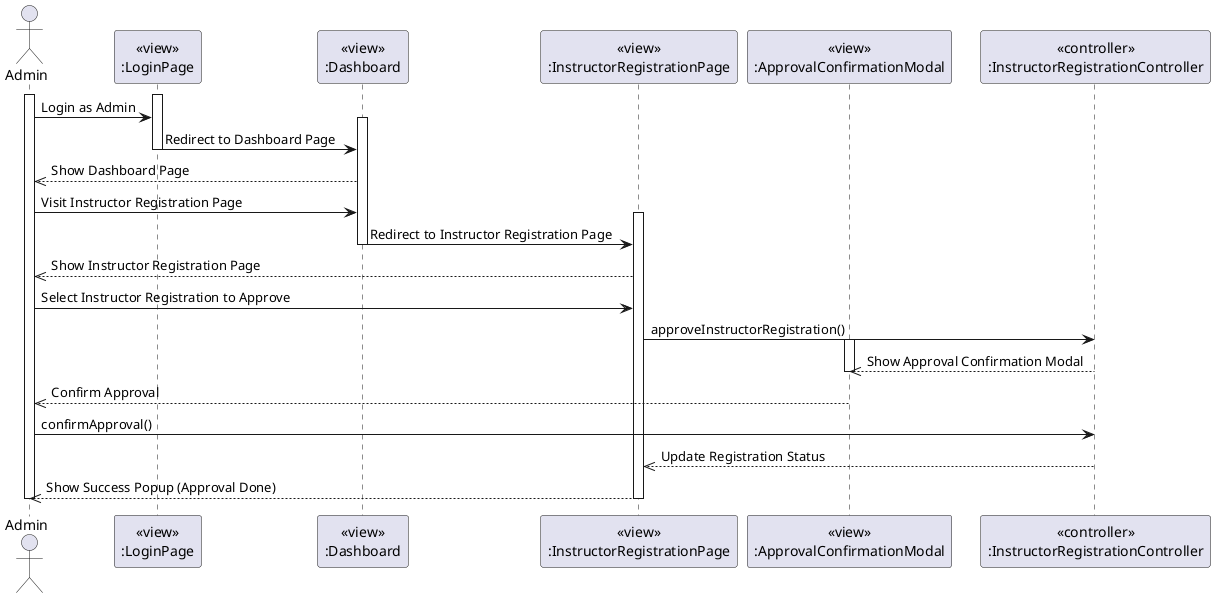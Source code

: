 @startuml ApproveInstructorRegistration
actor Admin
participant LoginPageView [
  <<view>>
  :LoginPage
]

participant DashboardView [
  <<view>>
  :Dashboard
]

participant InstructorRegistrationView [
  <<view>>
  :InstructorRegistrationPage
]

participant ApprovalConfirmationModalView [
  <<view>>
  :ApprovalConfirmationModal
]

participant InstructorRegistrationController [
  <<controller>>
  :InstructorRegistrationController
]

activate Admin
activate LoginPageView
Admin -> LoginPageView: Login as Admin
activate DashboardView
LoginPageView -> DashboardView: Redirect to Dashboard Page
deactivate LoginPageView

DashboardView -->> Admin: Show Dashboard Page

Admin -> DashboardView: Visit Instructor Registration Page
activate InstructorRegistrationView
DashboardView -> InstructorRegistrationView: Redirect to Instructor Registration Page
deactivate DashboardView

InstructorRegistrationView -->> Admin: Show Instructor Registration Page

Admin -> InstructorRegistrationView: Select Instructor Registration to Approve
InstructorRegistrationView -> InstructorRegistrationController: approveInstructorRegistration()
activate ApprovalConfirmationModalView
InstructorRegistrationController -->> ApprovalConfirmationModalView: Show Approval Confirmation Modal
deactivate ApprovalConfirmationModalView

ApprovalConfirmationModalView -->> Admin: Confirm Approval

Admin -> InstructorRegistrationController: confirmApproval()
InstructorRegistrationController -->> InstructorRegistrationView: Update Registration Status
InstructorRegistrationView -->> Admin: Show Success Popup (Approval Done)

deactivate Admin
deactivate InstructorRegistrationView
deactivate InstructorRegistrationController
@enduml
